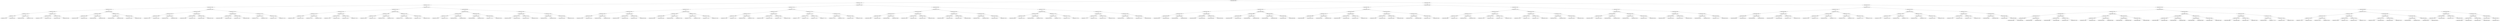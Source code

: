 digraph G{
419394876 [label="Node{data=[5953, 5953]}"]
419394876 -> 804661024
804661024 [label="Node{data=[4041, 4041]}"]
804661024 -> 1160338685
1160338685 [label="Node{data=[2122, 2122]}"]
1160338685 -> 1120514542
1120514542 [label="Node{data=[2046, 2046]}"]
1120514542 -> 561801758
561801758 [label="Node{data=[1991, 1991]}"]
561801758 -> 1068336694
1068336694 [label="Node{data=[1359, 1359]}"]
1068336694 -> 812448650
812448650 [label="Node{data=[1126, 1126]}"]
812448650 -> 1067809448
1067809448 [label="Node{data=[776, 776]}"]
1067809448 -> 2102123480
2102123480 [label="Node{data=[764, 764]}"]
1067809448 -> 780435057
780435057 [label="Node{data=[804, 804]}"]
812448650 -> 2036555904
2036555904 [label="Node{data=[1271, 1271]}"]
2036555904 -> 1837573438
1837573438 [label="Node{data=[1259, 1259]}"]
2036555904 -> 1311880781
1311880781 [label="Node{data=[1319, 1319]}"]
1068336694 -> 1129000460
1129000460 [label="Node{data=[1512, 1512]}"]
1129000460 -> 558772613
558772613 [label="Node{data=[1455, 1455]}"]
558772613 -> 1966366279
1966366279 [label="Node{data=[1371, 1371]}"]
558772613 -> 921963890
921963890 [label="Node{data=[1502, 1502]}"]
1129000460 -> 743800558
743800558 [label="Node{data=[1979, 1979]}"]
743800558 -> 2085073144
2085073144 [label="Node{data=[1889, 1889]}"]
743800558 -> 727064401
727064401 [label="Node{data=[1990, 1990]}"]
561801758 -> 1029638356
1029638356 [label="Node{data=[1999, 1999]}"]
1029638356 -> 989504415
989504415 [label="Node{data=[1995, 1995]}"]
989504415 -> 2071663688
2071663688 [label="Node{data=[1993, 1993]}"]
2071663688 -> 1623990497
1623990497 [label="Node{data=[1992, 1992]}"]
2071663688 -> 621845892
621845892 [label="Node{data=[1994, 1994]}"]
989504415 -> 1243165922
1243165922 [label="Node{data=[1997, 1997]}"]
1243165922 -> 1768140989
1768140989 [label="Node{data=[1996, 1996]}"]
1243165922 -> 1755926104
1755926104 [label="Node{data=[1998, 1998]}"]
1029638356 -> 1232343668
1232343668 [label="Node{data=[2042, 2042]}"]
1232343668 -> 1246335388
1246335388 [label="Node{data=[2001, 2001]}"]
1246335388 -> 1046160944
1046160944 [label="Node{data=[2000, 2000]}"]
1246335388 -> 472015917
472015917 [label="Node{data=[2006, 2006]}"]
1232343668 -> 1974219375
1974219375 [label="Node{data=[2044, 2044]}"]
1974219375 -> 1936689207
1936689207 [label="Node{data=[2043, 2043]}"]
1974219375 -> 341985996
341985996 [label="Node{data=[2045, 2045]}"]
1120514542 -> 460212065
460212065 [label="Node{data=[2062, 2062]}"]
460212065 -> 256192809
256192809 [label="Node{data=[2054, 2054]}"]
256192809 -> 6565574
6565574 [label="Node{data=[2050, 2050]}"]
6565574 -> 106311724
106311724 [label="Node{data=[2048, 2048]}"]
106311724 -> 1869228744
1869228744 [label="Node{data=[2047, 2047]}"]
106311724 -> 1233162869
1233162869 [label="Node{data=[2049, 2049]}"]
6565574 -> 1756600221
1756600221 [label="Node{data=[2052, 2052]}"]
1756600221 -> 1607671287
1607671287 [label="Node{data=[2051, 2051]}"]
1756600221 -> 1641107631
1641107631 [label="Node{data=[2053, 2053]}"]
256192809 -> 747595226
747595226 [label="Node{data=[2058, 2058]}"]
747595226 -> 1483997353
1483997353 [label="Node{data=[2056, 2056]}"]
1483997353 -> 521114357
521114357 [label="Node{data=[2055, 2055]}"]
1483997353 -> 1949363603
1949363603 [label="Node{data=[2057, 2057]}"]
747595226 -> 591853434
591853434 [label="Node{data=[2060, 2060]}"]
591853434 -> 1540348659
1540348659 [label="Node{data=[2059, 2059]}"]
591853434 -> 942961477
942961477 [label="Node{data=[2061, 2061]}"]
460212065 -> 1268473253
1268473253 [label="Node{data=[2070, 2070]}"]
1268473253 -> 1609735819
1609735819 [label="Node{data=[2066, 2066]}"]
1609735819 -> 2060439492
2060439492 [label="Node{data=[2064, 2064]}"]
2060439492 -> 1643787651
1643787651 [label="Node{data=[2063, 2063]}"]
2060439492 -> 1889348204
1889348204 [label="Node{data=[2065, 2065]}"]
1609735819 -> 995161138
995161138 [label="Node{data=[2068, 2068]}"]
995161138 -> 1072016755
1072016755 [label="Node{data=[2067, 2067]}"]
995161138 -> 260296993
260296993 [label="Node{data=[2069, 2069]}"]
1268473253 -> 374625527
374625527 [label="Node{data=[2074, 2074]}"]
374625527 -> 706331499
706331499 [label="Node{data=[2072, 2072]}"]
706331499 -> 948268398
948268398 [label="Node{data=[2071, 2071]}"]
706331499 -> 698263942
698263942 [label="Node{data=[2073, 2073]}"]
374625527 -> 500802478
500802478 [label="Node{data=[2120, 2120]}"]
500802478 -> 2042575333
2042575333 [label="Node{data=[2119, 2119]}"]
500802478 -> 1791149473
1791149473 [label="Node{data=[2121, 2121]}"]
1160338685 -> 910988262
910988262 [label="Node{data=[2154, 2154]}"]
910988262 -> 1717080658
1717080658 [label="Node{data=[2138, 2138]}"]
1717080658 -> 1722351469
1722351469 [label="Node{data=[2130, 2130]}"]
1722351469 -> 448512468
448512468 [label="Node{data=[2126, 2126]}"]
448512468 -> 1220195014
1220195014 [label="Node{data=[2124, 2124]}"]
1220195014 -> 1792172929
1792172929 [label="Node{data=[2123, 2123]}"]
1220195014 -> 1260431905
1260431905 [label="Node{data=[2125, 2125]}"]
448512468 -> 256993264
256993264 [label="Node{data=[2128, 2128]}"]
256993264 -> 308332638
308332638 [label="Node{data=[2127, 2127]}"]
256993264 -> 1800892408
1800892408 [label="Node{data=[2129, 2129]}"]
1722351469 -> 636002577
636002577 [label="Node{data=[2134, 2134]}"]
636002577 -> 553790651
553790651 [label="Node{data=[2132, 2132]}"]
553790651 -> 892609277
892609277 [label="Node{data=[2131, 2131]}"]
553790651 -> 1699525388
1699525388 [label="Node{data=[2133, 2133]}"]
636002577 -> 97281693
97281693 [label="Node{data=[2136, 2136]}"]
97281693 -> 891020651
891020651 [label="Node{data=[2135, 2135]}"]
97281693 -> 556534527
556534527 [label="Node{data=[2137, 2137]}"]
1717080658 -> 561514757
561514757 [label="Node{data=[2146, 2146]}"]
561514757 -> 1197894457
1197894457 [label="Node{data=[2142, 2142]}"]
1197894457 -> 767356419
767356419 [label="Node{data=[2140, 2140]}"]
767356419 -> 1820750521
1820750521 [label="Node{data=[2139, 2139]}"]
767356419 -> 232226317
232226317 [label="Node{data=[2141, 2141]}"]
1197894457 -> 2040329005
2040329005 [label="Node{data=[2144, 2144]}"]
2040329005 -> 857396971
857396971 [label="Node{data=[2143, 2143]}"]
2040329005 -> 1825991051
1825991051 [label="Node{data=[2145, 2145]}"]
561514757 -> 1523012874
1523012874 [label="Node{data=[2150, 2150]}"]
1523012874 -> 1155317988
1155317988 [label="Node{data=[2148, 2148]}"]
1155317988 -> 555019034
555019034 [label="Node{data=[2147, 2147]}"]
1155317988 -> 2119255170
2119255170 [label="Node{data=[2149, 2149]}"]
1523012874 -> 509489479
509489479 [label="Node{data=[2152, 2152]}"]
509489479 -> 1009195400
1009195400 [label="Node{data=[2151, 2151]}"]
509489479 -> 988637485
988637485 [label="Node{data=[2153, 2153]}"]
910988262 -> 1324113830
1324113830 [label="Node{data=[3999, 3999]}"]
1324113830 -> 559389493
559389493 [label="Node{data=[2919, 2919]}"]
559389493 -> 632831438
632831438 [label="Node{data=[2842, 2842]}"]
632831438 -> 1959627861
1959627861 [label="Node{data=[2751, 2751]}"]
1959627861 -> 1483799557
1483799557 [label="Node{data=[2155, 2155]}"]
1959627861 -> 1172527629
1172527629 [label="Node{data=[2761, 2761]}"]
632831438 -> 567367986
567367986 [label="Node{data=[2846, 2846]}"]
567367986 -> 963036793
963036793 [label="Node{data=[2845, 2845]}"]
567367986 -> 1722389892
1722389892 [label="Node{data=[2869, 2869]}"]
559389493 -> 960858222
960858222 [label="Node{data=[3256, 3256]}"]
960858222 -> 309747389
309747389 [label="Node{data=[3004, 3004]}"]
309747389 -> 497813380
497813380 [label="Node{data=[2966, 2966]}"]
309747389 -> 922985472
922985472 [label="Node{data=[3040, 3040]}"]
960858222 -> 571497590
571497590 [label="Node{data=[3803, 3803]}"]
571497590 -> 36924735
36924735 [label="Node{data=[3771, 3771]}"]
571497590 -> 2136918746
2136918746 [label="Node{data=[3979, 3979]}"]
1324113830 -> 1431782037
1431782037 [label="Node{data=[4033, 4033]}"]
1431782037 -> 1963218853
1963218853 [label="Node{data=[4029, 4029]}"]
1963218853 -> 1816626863
1816626863 [label="Node{data=[4027, 4027]}"]
1816626863 -> 1707510247
1707510247 [label="Node{data=[4026, 4026]}"]
1816626863 -> 174730272
174730272 [label="Node{data=[4028, 4028]}"]
1963218853 -> 1560607671
1560607671 [label="Node{data=[4031, 4031]}"]
1560607671 -> 229014598
229014598 [label="Node{data=[4030, 4030]}"]
1560607671 -> 1551783332
1551783332 [label="Node{data=[4032, 4032]}"]
1431782037 -> 128870695
128870695 [label="Node{data=[4037, 4037]}"]
128870695 -> 2098066214
2098066214 [label="Node{data=[4035, 4035]}"]
2098066214 -> 1140323469
1140323469 [label="Node{data=[4034, 4034]}"]
2098066214 -> 1829390882
1829390882 [label="Node{data=[4036, 4036]}"]
128870695 -> 429515253
429515253 [label="Node{data=[4039, 4039]}"]
429515253 -> 186623267
186623267 [label="Node{data=[4038, 4038]}"]
429515253 -> 1999666001
1999666001 [label="Node{data=[4040, 4040]}"]
804661024 -> 1221878991
1221878991 [label="Node{data=[4786, 4786]}"]
1221878991 -> 504672873
504672873 [label="Node{data=[4754, 4754]}"]
504672873 -> 1750350389
1750350389 [label="Node{data=[4057, 4057]}"]
1750350389 -> 483012253
483012253 [label="Node{data=[4049, 4049]}"]
483012253 -> 2010366935
2010366935 [label="Node{data=[4045, 4045]}"]
2010366935 -> 1290772670
1290772670 [label="Node{data=[4043, 4043]}"]
1290772670 -> 94617220
94617220 [label="Node{data=[4042, 4042]}"]
1290772670 -> 1213257323
1213257323 [label="Node{data=[4044, 4044]}"]
2010366935 -> 569670093
569670093 [label="Node{data=[4047, 4047]}"]
569670093 -> 271570717
271570717 [label="Node{data=[4046, 4046]}"]
569670093 -> 148900866
148900866 [label="Node{data=[4048, 4048]}"]
483012253 -> 1179476219
1179476219 [label="Node{data=[4053, 4053]}"]
1179476219 -> 1148535790
1148535790 [label="Node{data=[4051, 4051]}"]
1148535790 -> 705487682
705487682 [label="Node{data=[4050, 4050]}"]
1148535790 -> 579103261
579103261 [label="Node{data=[4052, 4052]}"]
1179476219 -> 266570766
266570766 [label="Node{data=[4055, 4055]}"]
266570766 -> 1634190383
1634190383 [label="Node{data=[4054, 4054]}"]
266570766 -> 750529970
750529970 [label="Node{data=[4056, 4056]}"]
1750350389 -> 770272954
770272954 [label="Node{data=[4746, 4746]}"]
770272954 -> 1056511221
1056511221 [label="Node{data=[4061, 4061]}"]
1056511221 -> 1642133945
1642133945 [label="Node{data=[4059, 4059]}"]
1642133945 -> 746359178
746359178 [label="Node{data=[4058, 4058]}"]
1642133945 -> 1250344449
1250344449 [label="Node{data=[4060, 4060]}"]
1056511221 -> 1018053912
1018053912 [label="Node{data=[4744, 4744]}"]
1018053912 -> 1516588549
1516588549 [label="Node{data=[4280, 4280]}"]
1018053912 -> 303934490
303934490 [label="Node{data=[4745, 4745]}"]
770272954 -> 1838444270
1838444270 [label="Node{data=[4750, 4750]}"]
1838444270 -> 601649345
601649345 [label="Node{data=[4748, 4748]}"]
601649345 -> 1404635097
1404635097 [label="Node{data=[4747, 4747]}"]
601649345 -> 742067400
742067400 [label="Node{data=[4749, 4749]}"]
1838444270 -> 1654056127
1654056127 [label="Node{data=[4752, 4752]}"]
1654056127 -> 571267668
571267668 [label="Node{data=[4751, 4751]}"]
1654056127 -> 957388291
957388291 [label="Node{data=[4753, 4753]}"]
504672873 -> 1295618213
1295618213 [label="Node{data=[4770, 4770]}"]
1295618213 -> 417277601
417277601 [label="Node{data=[4762, 4762]}"]
417277601 -> 1548063124
1548063124 [label="Node{data=[4758, 4758]}"]
1548063124 -> 1641587857
1641587857 [label="Node{data=[4756, 4756]}"]
1641587857 -> 1617280183
1617280183 [label="Node{data=[4755, 4755]}"]
1641587857 -> 32400436
32400436 [label="Node{data=[4757, 4757]}"]
1548063124 -> 1909951660
1909951660 [label="Node{data=[4760, 4760]}"]
1909951660 -> 1427067435
1427067435 [label="Node{data=[4759, 4759]}"]
1909951660 -> 407034937
407034937 [label="Node{data=[4761, 4761]}"]
417277601 -> 1786758337
1786758337 [label="Node{data=[4766, 4766]}"]
1786758337 -> 654350286
654350286 [label="Node{data=[4764, 4764]}"]
654350286 -> 145823503
145823503 [label="Node{data=[4763, 4763]}"]
654350286 -> 110932276
110932276 [label="Node{data=[4765, 4765]}"]
1786758337 -> 307307754
307307754 [label="Node{data=[4768, 4768]}"]
307307754 -> 827092873
827092873 [label="Node{data=[4767, 4767]}"]
307307754 -> 826609600
826609600 [label="Node{data=[4769, 4769]}"]
1295618213 -> 1387466189
1387466189 [label="Node{data=[4778, 4778]}"]
1387466189 -> 1239291141
1239291141 [label="Node{data=[4774, 4774]}"]
1239291141 -> 465312656
465312656 [label="Node{data=[4772, 4772]}"]
465312656 -> 43924520
43924520 [label="Node{data=[4771, 4771]}"]
465312656 -> 1208587475
1208587475 [label="Node{data=[4773, 4773]}"]
1239291141 -> 1900463850
1900463850 [label="Node{data=[4776, 4776]}"]
1900463850 -> 173876169
173876169 [label="Node{data=[4775, 4775]}"]
1900463850 -> 2035364310
2035364310 [label="Node{data=[4777, 4777]}"]
1387466189 -> 2105183523
2105183523 [label="Node{data=[4782, 4782]}"]
2105183523 -> 986473968
986473968 [label="Node{data=[4780, 4780]}"]
986473968 -> 1508661771
1508661771 [label="Node{data=[4779, 4779]}"]
986473968 -> 692264801
692264801 [label="Node{data=[4781, 4781]}"]
2105183523 -> 16354559
16354559 [label="Node{data=[4784, 4784]}"]
16354559 -> 1505987317
1505987317 [label="Node{data=[4783, 4783]}"]
16354559 -> 1648668612
1648668612 [label="Node{data=[4785, 4785]}"]
1221878991 -> 1397558522
1397558522 [label="Node{data=[4908, 4908]}"]
1397558522 -> 522189848
522189848 [label="Node{data=[4847, 4847]}"]
522189848 -> 1515079980
1515079980 [label="Node{data=[4839, 4839]}"]
1515079980 -> 489940782
489940782 [label="Node{data=[4835, 4835]}"]
489940782 -> 648151726
648151726 [label="Node{data=[4833, 4833]}"]
648151726 -> 1186841950
1186841950 [label="Node{data=[4832, 4832]}"]
648151726 -> 1846735756
1846735756 [label="Node{data=[4834, 4834]}"]
489940782 -> 1813668855
1813668855 [label="Node{data=[4837, 4837]}"]
1813668855 -> 1520151464
1520151464 [label="Node{data=[4836, 4836]}"]
1813668855 -> 1914962576
1914962576 [label="Node{data=[4838, 4838]}"]
1515079980 -> 189993419
189993419 [label="Node{data=[4843, 4843]}"]
189993419 -> 887742093
887742093 [label="Node{data=[4841, 4841]}"]
887742093 -> 866710867
866710867 [label="Node{data=[4840, 4840]}"]
887742093 -> 1640649012
1640649012 [label="Node{data=[4842, 4842]}"]
189993419 -> 1912920463
1912920463 [label="Node{data=[4845, 4845]}"]
1912920463 -> 140733684
140733684 [label="Node{data=[4844, 4844]}"]
1912920463 -> 2090144454
2090144454 [label="Node{data=[4846, 4846]}"]
522189848 -> 1332064145
1332064145 [label="Node{data=[4900, 4900]}"]
1332064145 -> 460971859
460971859 [label="Node{data=[4851, 4851]}"]
460971859 -> 149820420
149820420 [label="Node{data=[4849, 4849]}"]
149820420 -> 1547248893
1547248893 [label="Node{data=[4848, 4848]}"]
149820420 -> 1052905932
1052905932 [label="Node{data=[4850, 4850]}"]
460971859 -> 1804911104
1804911104 [label="Node{data=[4888, 4888]}"]
1804911104 -> 321041730
321041730 [label="Node{data=[4852, 4852]}"]
1804911104 -> 111768855
111768855 [label="Node{data=[4899, 4899]}"]
1332064145 -> 676022399
676022399 [label="Node{data=[4904, 4904]}"]
676022399 -> 1694636980
1694636980 [label="Node{data=[4902, 4902]}"]
1694636980 -> 1661745907
1661745907 [label="Node{data=[4901, 4901]}"]
1694636980 -> 776006216
776006216 [label="Node{data=[4903, 4903]}"]
676022399 -> 1555711823
1555711823 [label="Node{data=[4906, 4906]}"]
1555711823 -> 688924887
688924887 [label="Node{data=[4905, 4905]}"]
1555711823 -> 726226084
726226084 [label="Node{data=[4907, 4907]}"]
1397558522 -> 49477935
49477935 [label="Node{data=[5776, 5776]}"]
49477935 -> 217859585
217859585 [label="Node{data=[5768, 5768]}"]
217859585 -> 604148185
604148185 [label="Node{data=[4912, 4912]}"]
604148185 -> 1158614409
1158614409 [label="Node{data=[4910, 4910]}"]
1158614409 -> 1352773510
1352773510 [label="Node{data=[4909, 4909]}"]
1158614409 -> 1040394205
1040394205 [label="Node{data=[4911, 4911]}"]
604148185 -> 247461277
247461277 [label="Node{data=[5642, 5642]}"]
247461277 -> 862048902
862048902 [label="Node{data=[4946, 4946]}"]
247461277 -> 1860273907
1860273907 [label="Node{data=[5753, 5753]}"]
217859585 -> 1241213245
1241213245 [label="Node{data=[5772, 5772]}"]
1241213245 -> 941194882
941194882 [label="Node{data=[5770, 5770]}"]
941194882 -> 89222885
89222885 [label="Node{data=[5769, 5769]}"]
941194882 -> 1734719138
1734719138 [label="Node{data=[5771, 5771]}"]
1241213245 -> 1975880178
1975880178 [label="Node{data=[5774, 5774]}"]
1975880178 -> 115016870
115016870 [label="Node{data=[5773, 5773]}"]
1975880178 -> 150172894
150172894 [label="Node{data=[5775, 5775]}"]
49477935 -> 1114182596
1114182596 [label="Node{data=[5784, 5784]}"]
1114182596 -> 465213538
465213538 [label="Node{data=[5780, 5780]}"]
465213538 -> 1159348615
1159348615 [label="Node{data=[5778, 5778]}"]
1159348615 -> 1448904830
1448904830 [label="Node{data=[5777, 5777]}"]
1159348615 -> 1545688642
1545688642 [label="Node{data=[5779, 5779]}"]
465213538 -> 320318508
320318508 [label="Node{data=[5782, 5782]}"]
320318508 -> 68600240
68600240 [label="Node{data=[5781, 5781]}"]
320318508 -> 909878836
909878836 [label="Node{data=[5783, 5783]}"]
1114182596 -> 1627289079
1627289079 [label="Node{data=[5788, 5788]}"]
1627289079 -> 1311163144
1311163144 [label="Node{data=[5786, 5786]}"]
1311163144 -> 2089779261
2089779261 [label="Node{data=[5785, 5785]}"]
1311163144 -> 393118622
393118622 [label="Node{data=[5787, 5787]}"]
1627289079 -> 78384457
78384457 [label="Node{data=[5858, 5858]}"]
78384457 -> 2087366743
2087366743 [label="Node{data=[5814, 5814]}"]
78384457 -> 2095335823
2095335823 [label="Node{data=[5893, 5893]}"]
419394876 -> 527783934
527783934 [label="Node{data=[6667, 6667]}"]
527783934 -> 2077742876
2077742876 [label="Node{data=[6098, 6098]}"]
2077742876 -> 1385576505
1385576505 [label="Node{data=[5997, 5997]}"]
1385576505 -> 216054741
216054741 [label="Node{data=[5981, 5981]}"]
216054741 -> 966776592
966776592 [label="Node{data=[5961, 5961]}"]
966776592 -> 2083887112
2083887112 [label="Node{data=[5957, 5957]}"]
2083887112 -> 520171591
520171591 [label="Node{data=[5955, 5955]}"]
520171591 -> 372645473
372645473 [label="Node{data=[5954, 5954]}"]
520171591 -> 1364618464
1364618464 [label="Node{data=[5956, 5956]}"]
2083887112 -> 24333082
24333082 [label="Node{data=[5959, 5959]}"]
24333082 -> 401002619
401002619 [label="Node{data=[5958, 5958]}"]
24333082 -> 830804464
830804464 [label="Node{data=[5960, 5960]}"]
966776592 -> 1398164044
1398164044 [label="Node{data=[5965, 5965]}"]
1398164044 -> 1214701735
1214701735 [label="Node{data=[5963, 5963]}"]
1214701735 -> 1772262616
1772262616 [label="Node{data=[5962, 5962]}"]
1214701735 -> 1890648717
1890648717 [label="Node{data=[5964, 5964]}"]
1398164044 -> 299115261
299115261 [label="Node{data=[5967, 5967]}"]
299115261 -> 1850252216
1850252216 [label="Node{data=[5966, 5966]}"]
299115261 -> 322033405
322033405 [label="Node{data=[5980, 5980]}"]
216054741 -> 1802242940
1802242940 [label="Node{data=[5989, 5989]}"]
1802242940 -> 1528762150
1528762150 [label="Node{data=[5985, 5985]}"]
1528762150 -> 1897978534
1897978534 [label="Node{data=[5983, 5983]}"]
1897978534 -> 1824222273
1824222273 [label="Node{data=[5982, 5982]}"]
1897978534 -> 1736949057
1736949057 [label="Node{data=[5984, 5984]}"]
1528762150 -> 1153624232
1153624232 [label="Node{data=[5987, 5987]}"]
1153624232 -> 859897724
859897724 [label="Node{data=[5986, 5986]}"]
1153624232 -> 70140977
70140977 [label="Node{data=[5988, 5988]}"]
1802242940 -> 1578732608
1578732608 [label="Node{data=[5993, 5993]}"]
1578732608 -> 231585923
231585923 [label="Node{data=[5991, 5991]}"]
231585923 -> 960630105
960630105 [label="Node{data=[5990, 5990]}"]
231585923 -> 1337710988
1337710988 [label="Node{data=[5992, 5992]}"]
1578732608 -> 1574053815
1574053815 [label="Node{data=[5995, 5995]}"]
1574053815 -> 1027310894
1027310894 [label="Node{data=[5994, 5994]}"]
1574053815 -> 347766549
347766549 [label="Node{data=[5996, 5996]}"]
1385576505 -> 89961399
89961399 [label="Node{data=[6013, 6013]}"]
89961399 -> 1233113908
1233113908 [label="Node{data=[6005, 6005]}"]
1233113908 -> 671890880
671890880 [label="Node{data=[6001, 6001]}"]
671890880 -> 1871293699
1871293699 [label="Node{data=[5999, 5999]}"]
1871293699 -> 254310990
254310990 [label="Node{data=[5998, 5998]}"]
1871293699 -> 947519212
947519212 [label="Node{data=[6000, 6000]}"]
671890880 -> 1909597726
1909597726 [label="Node{data=[6003, 6003]}"]
1909597726 -> 1402043538
1402043538 [label="Node{data=[6002, 6002]}"]
1909597726 -> 531076772
531076772 [label="Node{data=[6004, 6004]}"]
1233113908 -> 1759413538
1759413538 [label="Node{data=[6009, 6009]}"]
1759413538 -> 148679921
148679921 [label="Node{data=[6007, 6007]}"]
148679921 -> 1357984916
1357984916 [label="Node{data=[6006, 6006]}"]
148679921 -> 1942002328
1942002328 [label="Node{data=[6008, 6008]}"]
1759413538 -> 1865152087
1865152087 [label="Node{data=[6011, 6011]}"]
1865152087 -> 41772135
41772135 [label="Node{data=[6010, 6010]}"]
1865152087 -> 1542567208
1542567208 [label="Node{data=[6012, 6012]}"]
89961399 -> 747827348
747827348 [label="Node{data=[6036, 6036]}"]
747827348 -> 473637407
473637407 [label="Node{data=[6032, 6032]}"]
473637407 -> 1963729827
1963729827 [label="Node{data=[6015, 6015]}"]
1963729827 -> 595755231
595755231 [label="Node{data=[6014, 6014]}"]
1963729827 -> 405787243
405787243 [label="Node{data=[6016, 6016]}"]
473637407 -> 1572937899
1572937899 [label="Node{data=[6034, 6034]}"]
1572937899 -> 1237586315
1237586315 [label="Node{data=[6033, 6033]}"]
1572937899 -> 2130179092
2130179092 [label="Node{data=[6035, 6035]}"]
747827348 -> 405654827
405654827 [label="Node{data=[6040, 6040]}"]
405654827 -> 1279095549
1279095549 [label="Node{data=[6038, 6038]}"]
1279095549 -> 631007928
631007928 [label="Node{data=[6037, 6037]}"]
1279095549 -> 1678404939
1678404939 [label="Node{data=[6039, 6039]}"]
405654827 -> 305700980
305700980 [label="Node{data=[6042, 6042]}"]
305700980 -> 901087828
901087828 [label="Node{data=[6041, 6041]}"]
305700980 -> 1941633008
1941633008 [label="Node{data=[6043, 6043]}"]
2077742876 -> 1148038393
1148038393 [label="Node{data=[6201, 6201]}"]
1148038393 -> 318869248
318869248 [label="Node{data=[6114, 6114]}"]
318869248 -> 180295702
180295702 [label="Node{data=[6106, 6106]}"]
180295702 -> 773749702
773749702 [label="Node{data=[6102, 6102]}"]
773749702 -> 129831064
129831064 [label="Node{data=[6100, 6100]}"]
129831064 -> 408680160
408680160 [label="Node{data=[6099, 6099]}"]
129831064 -> 1784029781
1784029781 [label="Node{data=[6101, 6101]}"]
773749702 -> 927704210
927704210 [label="Node{data=[6104, 6104]}"]
927704210 -> 1478318899
1478318899 [label="Node{data=[6103, 6103]}"]
927704210 -> 523655718
523655718 [label="Node{data=[6105, 6105]}"]
180295702 -> 1151964959
1151964959 [label="Node{data=[6110, 6110]}"]
1151964959 -> 774689836
774689836 [label="Node{data=[6108, 6108]}"]
774689836 -> 484103705
484103705 [label="Node{data=[6107, 6107]}"]
774689836 -> 831543502
831543502 [label="Node{data=[6109, 6109]}"]
1151964959 -> 956903564
956903564 [label="Node{data=[6112, 6112]}"]
956903564 -> 1909198389
1909198389 [label="Node{data=[6111, 6111]}"]
956903564 -> 996963339
996963339 [label="Node{data=[6113, 6113]}"]
318869248 -> 134815104
134815104 [label="Node{data=[6193, 6193]}"]
134815104 -> 2029310301
2029310301 [label="Node{data=[6118, 6118]}"]
2029310301 -> 1767429584
1767429584 [label="Node{data=[6116, 6116]}"]
1767429584 -> 827074780
827074780 [label="Node{data=[6115, 6115]}"]
1767429584 -> 1902761576
1902761576 [label="Node{data=[6117, 6117]}"]
2029310301 -> 793349921
793349921 [label="Node{data=[6191, 6191]}"]
793349921 -> 9451853
9451853 [label="Node{data=[6127, 6127]}"]
793349921 -> 1355475787
1355475787 [label="Node{data=[6192, 6192]}"]
134815104 -> 1873788332
1873788332 [label="Node{data=[6197, 6197]}"]
1873788332 -> 209455103
209455103 [label="Node{data=[6195, 6195]}"]
209455103 -> 220667244
220667244 [label="Node{data=[6194, 6194]}"]
209455103 -> 170929968
170929968 [label="Node{data=[6196, 6196]}"]
1873788332 -> 408989959
408989959 [label="Node{data=[6199, 6199]}"]
408989959 -> 1951337995
1951337995 [label="Node{data=[6198, 6198]}"]
408989959 -> 1094103443
1094103443 [label="Node{data=[6200, 6200]}"]
1148038393 -> 1257525034
1257525034 [label="Node{data=[6227, 6227]}"]
1257525034 -> 1459693562
1459693562 [label="Node{data=[6219, 6219]}"]
1459693562 -> 1530020935
1530020935 [label="Node{data=[6205, 6205]}"]
1530020935 -> 805100699
805100699 [label="Node{data=[6203, 6203]}"]
805100699 -> 1201228625
1201228625 [label="Node{data=[6202, 6202]}"]
805100699 -> 435788463
435788463 [label="Node{data=[6204, 6204]}"]
1530020935 -> 1344333227
1344333227 [label="Node{data=[6207, 6207]}"]
1344333227 -> 435286832
435286832 [label="Node{data=[6206, 6206]}"]
1344333227 -> 339730588
339730588 [label="Node{data=[6208, 6208]}"]
1459693562 -> 1095122006
1095122006 [label="Node{data=[6223, 6223]}"]
1095122006 -> 370971752
370971752 [label="Node{data=[6221, 6221]}"]
370971752 -> 6462952
6462952 [label="Node{data=[6220, 6220]}"]
370971752 -> 1798485624
1798485624 [label="Node{data=[6222, 6222]}"]
1095122006 -> 459703236
459703236 [label="Node{data=[6225, 6225]}"]
459703236 -> 1772874516
1772874516 [label="Node{data=[6224, 6224]}"]
459703236 -> 2108864020
2108864020 [label="Node{data=[6226, 6226]}"]
1257525034 -> 55402156
55402156 [label="Node{data=[6260, 6260]}"]
55402156 -> 739939746
739939746 [label="Node{data=[6231, 6231]}"]
739939746 -> 450836606
450836606 [label="Node{data=[6229, 6229]}"]
450836606 -> 1924480807
1924480807 [label="Node{data=[6228, 6228]}"]
450836606 -> 467970019
467970019 [label="Node{data=[6230, 6230]}"]
739939746 -> 1663801016
1663801016 [label="Node{data=[6233, 6233]}"]
1663801016 -> 5525099
5525099 [label="Node{data=[6232, 6232]}"]
1663801016 -> 1531118913
1531118913 [label="Node{data=[6234, 6234]}"]
55402156 -> 1705405045
1705405045 [label="Node{data=[6378, 6378]}"]
1705405045 -> 1510452783
1510452783 [label="Node{data=[6307, 6307]}"]
1510452783 -> 2021823506
2021823506 [label="Node{data=[6280, 6280]}"]
1510452783 -> 1000927054
1000927054 [label="Node{data=[6367, 6367]}"]
1705405045 -> 1829490572
1829490572 [label="Node{data=[6509, 6509]}"]
1829490572 -> 169505492
169505492 [label="Node{data=[6417, 6417]}"]
1829490572 -> 1725187457
1725187457 [label="Node{data=[6643, 6643]}"]
527783934 -> 452592778
452592778 [label="Node{data=[6857, 6857]}"]
452592778 -> 691982326
691982326 [label="Node{data=[6720, 6720]}"]
691982326 -> 1894487255
1894487255 [label="Node{data=[6704, 6704]}"]
1894487255 -> 886517510
886517510 [label="Node{data=[6696, 6696]}"]
886517510 -> 2118366018
2118366018 [label="Node{data=[6692, 6692]}"]
2118366018 -> 568168963
568168963 [label="Node{data=[6690, 6690]}"]
568168963 -> 230488003
230488003 [label="Node{data=[6689, 6689]}"]
568168963 -> 1984109
1984109 [label="Node{data=[6691, 6691]}"]
2118366018 -> 1663319183
1663319183 [label="Node{data=[6694, 6694]}"]
1663319183 -> 782559074
782559074 [label="Node{data=[6693, 6693]}"]
1663319183 -> 1145835418
1145835418 [label="Node{data=[6695, 6695]}"]
886517510 -> 915608656
915608656 [label="Node{data=[6700, 6700]}"]
915608656 -> 1955698249
1955698249 [label="Node{data=[6698, 6698]}"]
1955698249 -> 2097668174
2097668174 [label="Node{data=[6697, 6697]}"]
1955698249 -> 1502810283
1502810283 [label="Node{data=[6699, 6699]}"]
915608656 -> 1997323869
1997323869 [label="Node{data=[6702, 6702]}"]
1997323869 -> 257383723
257383723 [label="Node{data=[6701, 6701]}"]
1997323869 -> 1301338399
1301338399 [label="Node{data=[6703, 6703]}"]
1894487255 -> 206016078
206016078 [label="Node{data=[6712, 6712]}"]
206016078 -> 506148813
506148813 [label="Node{data=[6708, 6708]}"]
506148813 -> 731942694
731942694 [label="Node{data=[6706, 6706]}"]
731942694 -> 1614017388
1614017388 [label="Node{data=[6705, 6705]}"]
731942694 -> 1354114266
1354114266 [label="Node{data=[6707, 6707]}"]
506148813 -> 392488030
392488030 [label="Node{data=[6710, 6710]}"]
392488030 -> 949125163
949125163 [label="Node{data=[6709, 6709]}"]
392488030 -> 1195752646
1195752646 [label="Node{data=[6711, 6711]}"]
206016078 -> 640995328
640995328 [label="Node{data=[6716, 6716]}"]
640995328 -> 373462668
373462668 [label="Node{data=[6714, 6714]}"]
373462668 -> 981323703
981323703 [label="Node{data=[6713, 6713]}"]
373462668 -> 1354033074
1354033074 [label="Node{data=[6715, 6715]}"]
640995328 -> 1342212468
1342212468 [label="Node{data=[6718, 6718]}"]
1342212468 -> 1383367438
1383367438 [label="Node{data=[6717, 6717]}"]
1342212468 -> 111210112
111210112 [label="Node{data=[6719, 6719]}"]
691982326 -> 1910378641
1910378641 [label="Node{data=[6736, 6736]}"]
1910378641 -> 633433335
633433335 [label="Node{data=[6728, 6728]}"]
633433335 -> 1406920626
1406920626 [label="Node{data=[6724, 6724]}"]
1406920626 -> 1376700327
1376700327 [label="Node{data=[6722, 6722]}"]
1376700327 -> 1398087663
1398087663 [label="Node{data=[6721, 6721]}"]
1376700327 -> 2103277478
2103277478 [label="Node{data=[6723, 6723]}"]
1406920626 -> 1907878344
1907878344 [label="Node{data=[6726, 6726]}"]
1907878344 -> 1428171686
1428171686 [label="Node{data=[6725, 6725]}"]
1907878344 -> 787610762
787610762 [label="Node{data=[6727, 6727]}"]
633433335 -> 948391605
948391605 [label="Node{data=[6732, 6732]}"]
948391605 -> 1991252420
1991252420 [label="Node{data=[6730, 6730]}"]
1991252420 -> 572088751
572088751 [label="Node{data=[6729, 6729]}"]
1991252420 -> 53337290
53337290 [label="Node{data=[6731, 6731]}"]
948391605 -> 31312124
31312124 [label="Node{data=[6734, 6734]}"]
31312124 -> 2010484538
2010484538 [label="Node{data=[6733, 6733]}"]
31312124 -> 505973878
505973878 [label="Node{data=[6735, 6735]}"]
1910378641 -> 1938741493
1938741493 [label="Node{data=[6744, 6744]}"]
1938741493 -> 486241360
486241360 [label="Node{data=[6740, 6740]}"]
486241360 -> 1200391338
1200391338 [label="Node{data=[6738, 6738]}"]
1200391338 -> 488499985
488499985 [label="Node{data=[6737, 6737]}"]
1200391338 -> 416403767
416403767 [label="Node{data=[6739, 6739]}"]
486241360 -> 1599041417
1599041417 [label="Node{data=[6742, 6742]}"]
1599041417 -> 2084903198
2084903198 [label="Node{data=[6741, 6741]}"]
1599041417 -> 250749156
250749156 [label="Node{data=[6743, 6743]}"]
1938741493 -> 414978148
414978148 [label="Node{data=[6853, 6853]}"]
414978148 -> 1017841629
1017841629 [label="Node{data=[6851, 6851]}"]
1017841629 -> 1760715967
1760715967 [label="Node{data=[6850, 6850]}"]
1017841629 -> 2006486085
2006486085 [label="Node{data=[6852, 6852]}"]
414978148 -> 257920482
257920482 [label="Node{data=[6855, 6855]}"]
257920482 -> 1806624315
1806624315 [label="Node{data=[6854, 6854]}"]
257920482 -> 268611693
268611693 [label="Node{data=[6856, 6856]}"]
452592778 -> 592182412
592182412 [label="Node{data=[7826, 7826]}"]
592182412 -> 1342723482
1342723482 [label="Node{data=[6889, 6889]}"]
1342723482 -> 1275854494
1275854494 [label="Node{data=[6873, 6873]}"]
1275854494 -> 1225768618
1225768618 [label="Node{data=[6865, 6865]}"]
1225768618 -> 903644315
903644315 [label="Node{data=[6861, 6861]}"]
903644315 -> 661300031
661300031 [label="Node{data=[6859, 6859]}"]
661300031 -> 872830530
872830530 [label="Node{data=[6858, 6858]}"]
661300031 -> 13128838
13128838 [label="Node{data=[6860, 6860]}"]
903644315 -> 1373757528
1373757528 [label="Node{data=[6863, 6863]}"]
1373757528 -> 601932288
601932288 [label="Node{data=[6862, 6862]}"]
1373757528 -> 634532984
634532984 [label="Node{data=[6864, 6864]}"]
1225768618 -> 1736189984
1736189984 [label="Node{data=[6869, 6869]}"]
1736189984 -> 969009079
969009079 [label="Node{data=[6867, 6867]}"]
969009079 -> 471126605
471126605 [label="Node{data=[6866, 6866]}"]
969009079 -> 676418627
676418627 [label="Node{data=[6868, 6868]}"]
1736189984 -> 787104833
787104833 [label="Node{data=[6871, 6871]}"]
787104833 -> 404812404
404812404 [label="Node{data=[6870, 6870]}"]
787104833 -> 572317063
572317063 [label="Node{data=[6872, 6872]}"]
1275854494 -> 5072587
5072587 [label="Node{data=[6881, 6881]}"]
5072587 -> 2088366799
2088366799 [label="Node{data=[6877, 6877]}"]
2088366799 -> 1666522214
1666522214 [label="Node{data=[6875, 6875]}"]
1666522214 -> 660673902
660673902 [label="Node{data=[6874, 6874]}"]
1666522214 -> 1290884215
1290884215 [label="Node{data=[6876, 6876]}"]
2088366799 -> 2142054572
2142054572 [label="Node{data=[6879, 6879]}"]
2142054572 -> 877706515
877706515 [label="Node{data=[6878, 6878]}"]
2142054572 -> 464852114
464852114 [label="Node{data=[6880, 6880]}"]
5072587 -> 1570875775
1570875775 [label="Node{data=[6885, 6885]}"]
1570875775 -> 1264517679
1264517679 [label="Node{data=[6883, 6883]}"]
1264517679 -> 2052494962
2052494962 [label="Node{data=[6882, 6882]}"]
1264517679 -> 1240734766
1240734766 [label="Node{data=[6884, 6884]}"]
1570875775 -> 424586814
424586814 [label="Node{data=[6887, 6887]}"]
424586814 -> 716413250
716413250 [label="Node{data=[6886, 6886]}"]
424586814 -> 1679322976
1679322976 [label="Node{data=[6888, 6888]}"]
1342723482 -> 233048737
233048737 [label="Node{data=[6905, 6905]}"]
233048737 -> 1639410301
1639410301 [label="Node{data=[6897, 6897]}"]
1639410301 -> 1475909248
1475909248 [label="Node{data=[6893, 6893]}"]
1475909248 -> 1891405936
1891405936 [label="Node{data=[6891, 6891]}"]
1891405936 -> 1562389956
1562389956 [label="Node{data=[6890, 6890]}"]
1891405936 -> 119423135
119423135 [label="Node{data=[6892, 6892]}"]
1475909248 -> 348228202
348228202 [label="Node{data=[6895, 6895]}"]
348228202 -> 6989714
6989714 [label="Node{data=[6894, 6894]}"]
348228202 -> 1551430742
1551430742 [label="Node{data=[6896, 6896]}"]
1639410301 -> 689393150
689393150 [label="Node{data=[6901, 6901]}"]
689393150 -> 832376940
832376940 [label="Node{data=[6899, 6899]}"]
832376940 -> 1679714298
1679714298 [label="Node{data=[6898, 6898]}"]
832376940 -> 2145383787
2145383787 [label="Node{data=[6900, 6900]}"]
689393150 -> 1823752147
1823752147 [label="Node{data=[6903, 6903]}"]
1823752147 -> 905141337
905141337 [label="Node{data=[6902, 6902]}"]
1823752147 -> 574999722
574999722 [label="Node{data=[6904, 6904]}"]
233048737 -> 582025508
582025508 [label="Node{data=[7666, 7666]}"]
582025508 -> 1865869318
1865869318 [label="Node{data=[6909, 6909]}"]
1865869318 -> 1082683437
1082683437 [label="Node{data=[6907, 6907]}"]
1082683437 -> 1277477898
1277477898 [label="Node{data=[6906, 6906]}"]
1082683437 -> 1714832523
1714832523 [label="Node{data=[6908, 6908]}"]
1865869318 -> 1041819283
1041819283 [label="Node{data=[6911, 6911]}"]
1041819283 -> 1024651365
1024651365 [label="Node{data=[6910, 6910]}"]
1041819283 -> 1476159321
1476159321 [label="Node{data=[6912, 6912]}"]
582025508 -> 54162225
54162225 [label="Node{data=[7792, 7792]}"]
54162225 -> 2062492091
2062492091 [label="Node{data=[7738, 7738]}"]
2062492091 -> 1356101467
1356101467 [label="Node{data=[7698, 7698]}"]
2062492091 -> 1680217271
1680217271 [label="Node{data=[7741, 7741]}"]
54162225 -> 878002425
878002425 [label="Node{data=[7824, 7824]}"]
878002425 -> 926174513
926174513 [label="Node{data=[7823, 7823]}"]
878002425 -> 1151961635
1151961635 [label="Node{data=[7825, 7825]}"]
592182412 -> 276741549
276741549 [label="Node{data=[8566, 8566]}"]
276741549 -> 238187987
238187987 [label="Node{data=[7842, 7842]}"]
238187987 -> 469433569
469433569 [label="Node{data=[7834, 7834]}"]
469433569 -> 327849263
327849263 [label="Node{data=[7830, 7830]}"]
327849263 -> 1987887398
1987887398 [label="Node{data=[7828, 7828]}"]
1987887398 -> 1811787479
1811787479 [label="Node{data=[7827, 7827]}"]
1987887398 -> 657218237
657218237 [label="Node{data=[7829, 7829]}"]
327849263 -> 1623756954
1623756954 [label="Node{data=[7832, 7832]}"]
1623756954 -> 1890388052
1890388052 [label="Node{data=[7831, 7831]}"]
1623756954 -> 1981844352
1981844352 [label="Node{data=[7833, 7833]}"]
469433569 -> 865918539
865918539 [label="Node{data=[7838, 7838]}"]
865918539 -> 393528546
393528546 [label="Node{data=[7836, 7836]}"]
393528546 -> 251888112
251888112 [label="Node{data=[7835, 7835]}"]
393528546 -> 2106418971
2106418971 [label="Node{data=[7837, 7837]}"]
865918539 -> 683049063
683049063 [label="Node{data=[7840, 7840]}"]
683049063 -> 424936007
424936007 [label="Node{data=[7839, 7839]}"]
683049063 -> 181083292
181083292 [label="Node{data=[7841, 7841]}"]
238187987 -> 476583777
476583777 [label="Node{data=[8558, 8558]}"]
476583777 -> 4266291
4266291 [label="Node{data=[8554, 8554]}"]
4266291 -> 960394566
960394566 [label="Node{data=[7844, 7844]}"]
960394566 -> 1799598337
1799598337 [label="Node{data=[7843, 7843]}"]
960394566 -> 936140823
936140823 [label="Node{data=[8553, 8553]}"]
4266291 -> 1070366556
1070366556 [label="Node{data=[8556, 8556]}"]
1070366556 -> 1964157350
1964157350 [label="Node{data=[8555, 8555]}"]
1070366556 -> 53466556
53466556 [label="Node{data=[8557, 8557]}"]
476583777 -> 1463275798
1463275798 [label="Node{data=[8562, 8562]}"]
1463275798 -> 190673459
190673459 [label="Node{data=[8560, 8560]}"]
190673459 -> 1810019687
1810019687 [label="Node{data=[8559, 8559]}"]
190673459 -> 379395986
379395986 [label="Node{data=[8561, 8561]}"]
1463275798 -> 2144060214
2144060214 [label="Node{data=[8564, 8564]}"]
2144060214 -> 535296534
535296534 [label="Node{data=[8563, 8563]}"]
2144060214 -> 1632648448
1632648448 [label="Node{data=[8565, 8565]}"]
276741549 -> 533712695
533712695 [label="Node{data=[8629, 8629]}"]
533712695 -> 1052536203
1052536203 [label="Node{data=[8570, 8570]}"]
1052536203 -> 514524928
514524928 [label="Node{data=[8568, 8568]}"]
514524928 -> 2121503208
2121503208 [label="Node{data=[8567, 8567]}"]
514524928 -> 530861926
530861926 [label="Node{data=[8569, 8569]}"]
1052536203 -> 1110030636
1110030636 [label="Node{data=[8627, 8627]}"]
1110030636 -> 75249006
75249006 [label="Node{data=[8571, 8571]}"]
1110030636 -> 1726093528
1726093528 [label="Node{data=[8628, 8628]}"]
533712695 -> 1535161373
1535161373 [label="Node{data=[8637, 8637]}"]
1535161373 -> 1424987800
1424987800 [label="Node{data=[8633, 8633]}"]
1424987800 -> 836570670
836570670 [label="Node{data=[8631, 8631]}"]
836570670 -> 1200612373
1200612373 [label="Node{data=[8630, 8630]}"]
836570670 -> 426868901
426868901 [label="Node{data=[8632, 8632]}"]
1424987800 -> 822251077
822251077 [label="Node{data=[8635, 8635]}"]
822251077 -> 1761040949
1761040949 [label="Node{data=[8634, 8634]}"]
822251077 -> 1356903538
1356903538 [label="Node{data=[8636, 8636]}"]
1535161373 -> 1157722723
1157722723 [label="Node{data=[8639, 8639]}"]
1157722723 -> 1616161824
1616161824 [label="Node{data=[8638, 8638]}"]
1157722723 -> 849376493
849376493 [label="Node{data=[8640, 8640]}"]
849376493 -> 1731593711
1731593711 [label="Node{data=[9222, 9222]}"]
}